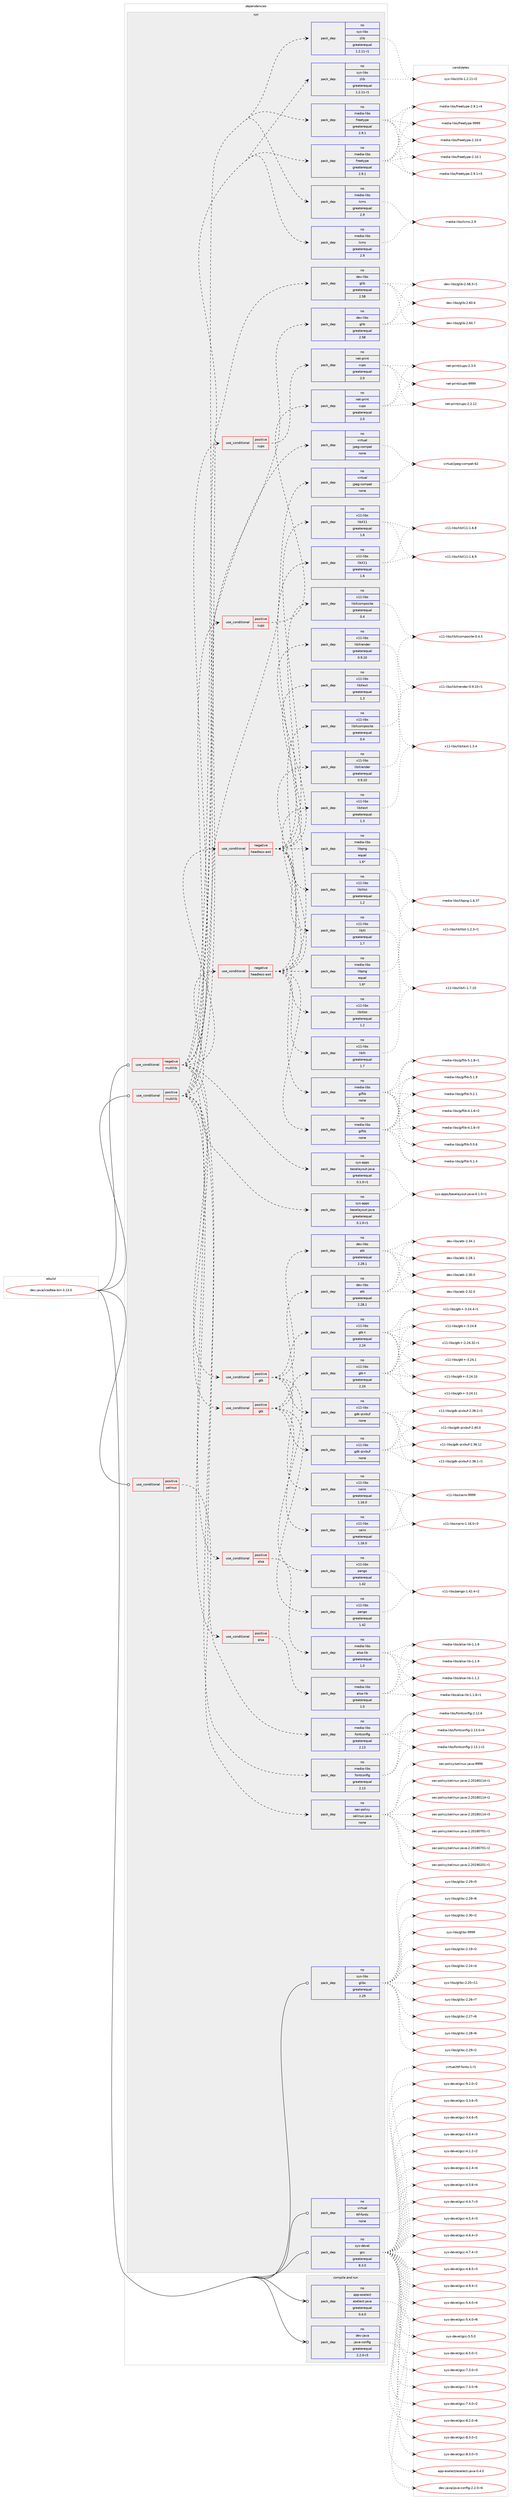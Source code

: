 digraph prolog {

# *************
# Graph options
# *************

newrank=true;
concentrate=true;
compound=true;
graph [rankdir=LR,fontname=Helvetica,fontsize=10,ranksep=1.5];#, ranksep=2.5, nodesep=0.2];
edge  [arrowhead=vee];
node  [fontname=Helvetica,fontsize=10];

# **********
# The ebuild
# **********

subgraph cluster_leftcol {
color=gray;
rank=same;
label=<<i>ebuild</i>>;
id [label="dev-java/icedtea-bin-3.13.0", color=red, width=4, href="../dev-java/icedtea-bin-3.13.0.svg"];
}

# ****************
# The dependencies
# ****************

subgraph cluster_midcol {
color=gray;
label=<<i>dependencies</i>>;
subgraph cluster_compile {
fillcolor="#eeeeee";
style=filled;
label=<<i>compile</i>>;
}
subgraph cluster_compileandrun {
fillcolor="#eeeeee";
style=filled;
label=<<i>compile and run</i>>;
subgraph pack413018 {
dependency553076 [label=<<TABLE BORDER="0" CELLBORDER="1" CELLSPACING="0" CELLPADDING="4" WIDTH="220"><TR><TD ROWSPAN="6" CELLPADDING="30">pack_dep</TD></TR><TR><TD WIDTH="110">no</TD></TR><TR><TD>app-eselect</TD></TR><TR><TD>eselect-java</TD></TR><TR><TD>greaterequal</TD></TR><TR><TD>0.4.0</TD></TR></TABLE>>, shape=none, color=blue];
}
id:e -> dependency553076:w [weight=20,style="solid",arrowhead="odotvee"];
subgraph pack413019 {
dependency553077 [label=<<TABLE BORDER="0" CELLBORDER="1" CELLSPACING="0" CELLPADDING="4" WIDTH="220"><TR><TD ROWSPAN="6" CELLPADDING="30">pack_dep</TD></TR><TR><TD WIDTH="110">no</TD></TR><TR><TD>dev-java</TD></TR><TR><TD>java-config</TD></TR><TR><TD>greaterequal</TD></TR><TR><TD>2.2.0-r3</TD></TR></TABLE>>, shape=none, color=blue];
}
id:e -> dependency553077:w [weight=20,style="solid",arrowhead="odotvee"];
}
subgraph cluster_run {
fillcolor="#eeeeee";
style=filled;
label=<<i>run</i>>;
subgraph cond128885 {
dependency553078 [label=<<TABLE BORDER="0" CELLBORDER="1" CELLSPACING="0" CELLPADDING="4"><TR><TD ROWSPAN="3" CELLPADDING="10">use_conditional</TD></TR><TR><TD>negative</TD></TR><TR><TD>multilib</TD></TR></TABLE>>, shape=none, color=red];
subgraph pack413020 {
dependency553079 [label=<<TABLE BORDER="0" CELLBORDER="1" CELLSPACING="0" CELLPADDING="4" WIDTH="220"><TR><TD ROWSPAN="6" CELLPADDING="30">pack_dep</TD></TR><TR><TD WIDTH="110">no</TD></TR><TR><TD>dev-libs</TD></TR><TR><TD>glib</TD></TR><TR><TD>greaterequal</TD></TR><TR><TD>2.58</TD></TR></TABLE>>, shape=none, color=blue];
}
dependency553078:e -> dependency553079:w [weight=20,style="dashed",arrowhead="vee"];
subgraph pack413021 {
dependency553080 [label=<<TABLE BORDER="0" CELLBORDER="1" CELLSPACING="0" CELLPADDING="4" WIDTH="220"><TR><TD ROWSPAN="6" CELLPADDING="30">pack_dep</TD></TR><TR><TD WIDTH="110">no</TD></TR><TR><TD>media-libs</TD></TR><TR><TD>fontconfig</TD></TR><TR><TD>greaterequal</TD></TR><TR><TD>2.13</TD></TR></TABLE>>, shape=none, color=blue];
}
dependency553078:e -> dependency553080:w [weight=20,style="dashed",arrowhead="vee"];
subgraph pack413022 {
dependency553081 [label=<<TABLE BORDER="0" CELLBORDER="1" CELLSPACING="0" CELLPADDING="4" WIDTH="220"><TR><TD ROWSPAN="6" CELLPADDING="30">pack_dep</TD></TR><TR><TD WIDTH="110">no</TD></TR><TR><TD>media-libs</TD></TR><TR><TD>freetype</TD></TR><TR><TD>greaterequal</TD></TR><TR><TD>2.9.1</TD></TR></TABLE>>, shape=none, color=blue];
}
dependency553078:e -> dependency553081:w [weight=20,style="dashed",arrowhead="vee"];
subgraph pack413023 {
dependency553082 [label=<<TABLE BORDER="0" CELLBORDER="1" CELLSPACING="0" CELLPADDING="4" WIDTH="220"><TR><TD ROWSPAN="6" CELLPADDING="30">pack_dep</TD></TR><TR><TD WIDTH="110">no</TD></TR><TR><TD>media-libs</TD></TR><TR><TD>lcms</TD></TR><TR><TD>greaterequal</TD></TR><TR><TD>2.9</TD></TR></TABLE>>, shape=none, color=blue];
}
dependency553078:e -> dependency553082:w [weight=20,style="dashed",arrowhead="vee"];
subgraph pack413024 {
dependency553083 [label=<<TABLE BORDER="0" CELLBORDER="1" CELLSPACING="0" CELLPADDING="4" WIDTH="220"><TR><TD ROWSPAN="6" CELLPADDING="30">pack_dep</TD></TR><TR><TD WIDTH="110">no</TD></TR><TR><TD>sys-apps</TD></TR><TR><TD>baselayout-java</TD></TR><TR><TD>greaterequal</TD></TR><TR><TD>0.1.0-r1</TD></TR></TABLE>>, shape=none, color=blue];
}
dependency553078:e -> dependency553083:w [weight=20,style="dashed",arrowhead="vee"];
subgraph pack413025 {
dependency553084 [label=<<TABLE BORDER="0" CELLBORDER="1" CELLSPACING="0" CELLPADDING="4" WIDTH="220"><TR><TD ROWSPAN="6" CELLPADDING="30">pack_dep</TD></TR><TR><TD WIDTH="110">no</TD></TR><TR><TD>sys-libs</TD></TR><TR><TD>zlib</TD></TR><TR><TD>greaterequal</TD></TR><TR><TD>1.2.11-r1</TD></TR></TABLE>>, shape=none, color=blue];
}
dependency553078:e -> dependency553084:w [weight=20,style="dashed",arrowhead="vee"];
subgraph pack413026 {
dependency553085 [label=<<TABLE BORDER="0" CELLBORDER="1" CELLSPACING="0" CELLPADDING="4" WIDTH="220"><TR><TD ROWSPAN="6" CELLPADDING="30">pack_dep</TD></TR><TR><TD WIDTH="110">no</TD></TR><TR><TD>virtual</TD></TR><TR><TD>jpeg-compat</TD></TR><TR><TD>none</TD></TR><TR><TD></TD></TR></TABLE>>, shape=none, color=blue];
}
dependency553078:e -> dependency553085:w [weight=20,style="dashed",arrowhead="vee"];
subgraph cond128886 {
dependency553086 [label=<<TABLE BORDER="0" CELLBORDER="1" CELLSPACING="0" CELLPADDING="4"><TR><TD ROWSPAN="3" CELLPADDING="10">use_conditional</TD></TR><TR><TD>positive</TD></TR><TR><TD>alsa</TD></TR></TABLE>>, shape=none, color=red];
subgraph pack413027 {
dependency553087 [label=<<TABLE BORDER="0" CELLBORDER="1" CELLSPACING="0" CELLPADDING="4" WIDTH="220"><TR><TD ROWSPAN="6" CELLPADDING="30">pack_dep</TD></TR><TR><TD WIDTH="110">no</TD></TR><TR><TD>media-libs</TD></TR><TR><TD>alsa-lib</TD></TR><TR><TD>greaterequal</TD></TR><TR><TD>1.0</TD></TR></TABLE>>, shape=none, color=blue];
}
dependency553086:e -> dependency553087:w [weight=20,style="dashed",arrowhead="vee"];
}
dependency553078:e -> dependency553086:w [weight=20,style="dashed",arrowhead="vee"];
subgraph cond128887 {
dependency553088 [label=<<TABLE BORDER="0" CELLBORDER="1" CELLSPACING="0" CELLPADDING="4"><TR><TD ROWSPAN="3" CELLPADDING="10">use_conditional</TD></TR><TR><TD>positive</TD></TR><TR><TD>cups</TD></TR></TABLE>>, shape=none, color=red];
subgraph pack413028 {
dependency553089 [label=<<TABLE BORDER="0" CELLBORDER="1" CELLSPACING="0" CELLPADDING="4" WIDTH="220"><TR><TD ROWSPAN="6" CELLPADDING="30">pack_dep</TD></TR><TR><TD WIDTH="110">no</TD></TR><TR><TD>net-print</TD></TR><TR><TD>cups</TD></TR><TR><TD>greaterequal</TD></TR><TR><TD>2.0</TD></TR></TABLE>>, shape=none, color=blue];
}
dependency553088:e -> dependency553089:w [weight=20,style="dashed",arrowhead="vee"];
}
dependency553078:e -> dependency553088:w [weight=20,style="dashed",arrowhead="vee"];
subgraph cond128888 {
dependency553090 [label=<<TABLE BORDER="0" CELLBORDER="1" CELLSPACING="0" CELLPADDING="4"><TR><TD ROWSPAN="3" CELLPADDING="10">use_conditional</TD></TR><TR><TD>positive</TD></TR><TR><TD>gtk</TD></TR></TABLE>>, shape=none, color=red];
subgraph pack413029 {
dependency553091 [label=<<TABLE BORDER="0" CELLBORDER="1" CELLSPACING="0" CELLPADDING="4" WIDTH="220"><TR><TD ROWSPAN="6" CELLPADDING="30">pack_dep</TD></TR><TR><TD WIDTH="110">no</TD></TR><TR><TD>dev-libs</TD></TR><TR><TD>atk</TD></TR><TR><TD>greaterequal</TD></TR><TR><TD>2.28.1</TD></TR></TABLE>>, shape=none, color=blue];
}
dependency553090:e -> dependency553091:w [weight=20,style="dashed",arrowhead="vee"];
subgraph pack413030 {
dependency553092 [label=<<TABLE BORDER="0" CELLBORDER="1" CELLSPACING="0" CELLPADDING="4" WIDTH="220"><TR><TD ROWSPAN="6" CELLPADDING="30">pack_dep</TD></TR><TR><TD WIDTH="110">no</TD></TR><TR><TD>x11-libs</TD></TR><TR><TD>cairo</TD></TR><TR><TD>greaterequal</TD></TR><TR><TD>1.16.0</TD></TR></TABLE>>, shape=none, color=blue];
}
dependency553090:e -> dependency553092:w [weight=20,style="dashed",arrowhead="vee"];
subgraph pack413031 {
dependency553093 [label=<<TABLE BORDER="0" CELLBORDER="1" CELLSPACING="0" CELLPADDING="4" WIDTH="220"><TR><TD ROWSPAN="6" CELLPADDING="30">pack_dep</TD></TR><TR><TD WIDTH="110">no</TD></TR><TR><TD>x11-libs</TD></TR><TR><TD>gdk-pixbuf</TD></TR><TR><TD>none</TD></TR><TR><TD></TD></TR></TABLE>>, shape=none, color=blue];
}
dependency553090:e -> dependency553093:w [weight=20,style="dashed",arrowhead="vee"];
subgraph pack413032 {
dependency553094 [label=<<TABLE BORDER="0" CELLBORDER="1" CELLSPACING="0" CELLPADDING="4" WIDTH="220"><TR><TD ROWSPAN="6" CELLPADDING="30">pack_dep</TD></TR><TR><TD WIDTH="110">no</TD></TR><TR><TD>x11-libs</TD></TR><TR><TD>gtk+</TD></TR><TR><TD>greaterequal</TD></TR><TR><TD>2.24</TD></TR></TABLE>>, shape=none, color=blue];
}
dependency553090:e -> dependency553094:w [weight=20,style="dashed",arrowhead="vee"];
subgraph pack413033 {
dependency553095 [label=<<TABLE BORDER="0" CELLBORDER="1" CELLSPACING="0" CELLPADDING="4" WIDTH="220"><TR><TD ROWSPAN="6" CELLPADDING="30">pack_dep</TD></TR><TR><TD WIDTH="110">no</TD></TR><TR><TD>x11-libs</TD></TR><TR><TD>pango</TD></TR><TR><TD>greaterequal</TD></TR><TR><TD>1.42</TD></TR></TABLE>>, shape=none, color=blue];
}
dependency553090:e -> dependency553095:w [weight=20,style="dashed",arrowhead="vee"];
}
dependency553078:e -> dependency553090:w [weight=20,style="dashed",arrowhead="vee"];
subgraph cond128889 {
dependency553096 [label=<<TABLE BORDER="0" CELLBORDER="1" CELLSPACING="0" CELLPADDING="4"><TR><TD ROWSPAN="3" CELLPADDING="10">use_conditional</TD></TR><TR><TD>negative</TD></TR><TR><TD>headless-awt</TD></TR></TABLE>>, shape=none, color=red];
subgraph pack413034 {
dependency553097 [label=<<TABLE BORDER="0" CELLBORDER="1" CELLSPACING="0" CELLPADDING="4" WIDTH="220"><TR><TD ROWSPAN="6" CELLPADDING="30">pack_dep</TD></TR><TR><TD WIDTH="110">no</TD></TR><TR><TD>media-libs</TD></TR><TR><TD>giflib</TD></TR><TR><TD>none</TD></TR><TR><TD></TD></TR></TABLE>>, shape=none, color=blue];
}
dependency553096:e -> dependency553097:w [weight=20,style="dashed",arrowhead="vee"];
subgraph pack413035 {
dependency553098 [label=<<TABLE BORDER="0" CELLBORDER="1" CELLSPACING="0" CELLPADDING="4" WIDTH="220"><TR><TD ROWSPAN="6" CELLPADDING="30">pack_dep</TD></TR><TR><TD WIDTH="110">no</TD></TR><TR><TD>media-libs</TD></TR><TR><TD>libpng</TD></TR><TR><TD>equal</TD></TR><TR><TD>1.6*</TD></TR></TABLE>>, shape=none, color=blue];
}
dependency553096:e -> dependency553098:w [weight=20,style="dashed",arrowhead="vee"];
subgraph pack413036 {
dependency553099 [label=<<TABLE BORDER="0" CELLBORDER="1" CELLSPACING="0" CELLPADDING="4" WIDTH="220"><TR><TD ROWSPAN="6" CELLPADDING="30">pack_dep</TD></TR><TR><TD WIDTH="110">no</TD></TR><TR><TD>x11-libs</TD></TR><TR><TD>libX11</TD></TR><TR><TD>greaterequal</TD></TR><TR><TD>1.6</TD></TR></TABLE>>, shape=none, color=blue];
}
dependency553096:e -> dependency553099:w [weight=20,style="dashed",arrowhead="vee"];
subgraph pack413037 {
dependency553100 [label=<<TABLE BORDER="0" CELLBORDER="1" CELLSPACING="0" CELLPADDING="4" WIDTH="220"><TR><TD ROWSPAN="6" CELLPADDING="30">pack_dep</TD></TR><TR><TD WIDTH="110">no</TD></TR><TR><TD>x11-libs</TD></TR><TR><TD>libXcomposite</TD></TR><TR><TD>greaterequal</TD></TR><TR><TD>0.4</TD></TR></TABLE>>, shape=none, color=blue];
}
dependency553096:e -> dependency553100:w [weight=20,style="dashed",arrowhead="vee"];
subgraph pack413038 {
dependency553101 [label=<<TABLE BORDER="0" CELLBORDER="1" CELLSPACING="0" CELLPADDING="4" WIDTH="220"><TR><TD ROWSPAN="6" CELLPADDING="30">pack_dep</TD></TR><TR><TD WIDTH="110">no</TD></TR><TR><TD>x11-libs</TD></TR><TR><TD>libXext</TD></TR><TR><TD>greaterequal</TD></TR><TR><TD>1.3</TD></TR></TABLE>>, shape=none, color=blue];
}
dependency553096:e -> dependency553101:w [weight=20,style="dashed",arrowhead="vee"];
subgraph pack413039 {
dependency553102 [label=<<TABLE BORDER="0" CELLBORDER="1" CELLSPACING="0" CELLPADDING="4" WIDTH="220"><TR><TD ROWSPAN="6" CELLPADDING="30">pack_dep</TD></TR><TR><TD WIDTH="110">no</TD></TR><TR><TD>x11-libs</TD></TR><TR><TD>libXi</TD></TR><TR><TD>greaterequal</TD></TR><TR><TD>1.7</TD></TR></TABLE>>, shape=none, color=blue];
}
dependency553096:e -> dependency553102:w [weight=20,style="dashed",arrowhead="vee"];
subgraph pack413040 {
dependency553103 [label=<<TABLE BORDER="0" CELLBORDER="1" CELLSPACING="0" CELLPADDING="4" WIDTH="220"><TR><TD ROWSPAN="6" CELLPADDING="30">pack_dep</TD></TR><TR><TD WIDTH="110">no</TD></TR><TR><TD>x11-libs</TD></TR><TR><TD>libXrender</TD></TR><TR><TD>greaterequal</TD></TR><TR><TD>0.9.10</TD></TR></TABLE>>, shape=none, color=blue];
}
dependency553096:e -> dependency553103:w [weight=20,style="dashed",arrowhead="vee"];
subgraph pack413041 {
dependency553104 [label=<<TABLE BORDER="0" CELLBORDER="1" CELLSPACING="0" CELLPADDING="4" WIDTH="220"><TR><TD ROWSPAN="6" CELLPADDING="30">pack_dep</TD></TR><TR><TD WIDTH="110">no</TD></TR><TR><TD>x11-libs</TD></TR><TR><TD>libXtst</TD></TR><TR><TD>greaterequal</TD></TR><TR><TD>1.2</TD></TR></TABLE>>, shape=none, color=blue];
}
dependency553096:e -> dependency553104:w [weight=20,style="dashed",arrowhead="vee"];
}
dependency553078:e -> dependency553096:w [weight=20,style="dashed",arrowhead="vee"];
}
id:e -> dependency553078:w [weight=20,style="solid",arrowhead="odot"];
subgraph cond128890 {
dependency553105 [label=<<TABLE BORDER="0" CELLBORDER="1" CELLSPACING="0" CELLPADDING="4"><TR><TD ROWSPAN="3" CELLPADDING="10">use_conditional</TD></TR><TR><TD>positive</TD></TR><TR><TD>multilib</TD></TR></TABLE>>, shape=none, color=red];
subgraph pack413042 {
dependency553106 [label=<<TABLE BORDER="0" CELLBORDER="1" CELLSPACING="0" CELLPADDING="4" WIDTH="220"><TR><TD ROWSPAN="6" CELLPADDING="30">pack_dep</TD></TR><TR><TD WIDTH="110">no</TD></TR><TR><TD>dev-libs</TD></TR><TR><TD>glib</TD></TR><TR><TD>greaterequal</TD></TR><TR><TD>2.58</TD></TR></TABLE>>, shape=none, color=blue];
}
dependency553105:e -> dependency553106:w [weight=20,style="dashed",arrowhead="vee"];
subgraph pack413043 {
dependency553107 [label=<<TABLE BORDER="0" CELLBORDER="1" CELLSPACING="0" CELLPADDING="4" WIDTH="220"><TR><TD ROWSPAN="6" CELLPADDING="30">pack_dep</TD></TR><TR><TD WIDTH="110">no</TD></TR><TR><TD>media-libs</TD></TR><TR><TD>fontconfig</TD></TR><TR><TD>greaterequal</TD></TR><TR><TD>2.13</TD></TR></TABLE>>, shape=none, color=blue];
}
dependency553105:e -> dependency553107:w [weight=20,style="dashed",arrowhead="vee"];
subgraph pack413044 {
dependency553108 [label=<<TABLE BORDER="0" CELLBORDER="1" CELLSPACING="0" CELLPADDING="4" WIDTH="220"><TR><TD ROWSPAN="6" CELLPADDING="30">pack_dep</TD></TR><TR><TD WIDTH="110">no</TD></TR><TR><TD>media-libs</TD></TR><TR><TD>freetype</TD></TR><TR><TD>greaterequal</TD></TR><TR><TD>2.9.1</TD></TR></TABLE>>, shape=none, color=blue];
}
dependency553105:e -> dependency553108:w [weight=20,style="dashed",arrowhead="vee"];
subgraph pack413045 {
dependency553109 [label=<<TABLE BORDER="0" CELLBORDER="1" CELLSPACING="0" CELLPADDING="4" WIDTH="220"><TR><TD ROWSPAN="6" CELLPADDING="30">pack_dep</TD></TR><TR><TD WIDTH="110">no</TD></TR><TR><TD>media-libs</TD></TR><TR><TD>lcms</TD></TR><TR><TD>greaterequal</TD></TR><TR><TD>2.9</TD></TR></TABLE>>, shape=none, color=blue];
}
dependency553105:e -> dependency553109:w [weight=20,style="dashed",arrowhead="vee"];
subgraph pack413046 {
dependency553110 [label=<<TABLE BORDER="0" CELLBORDER="1" CELLSPACING="0" CELLPADDING="4" WIDTH="220"><TR><TD ROWSPAN="6" CELLPADDING="30">pack_dep</TD></TR><TR><TD WIDTH="110">no</TD></TR><TR><TD>sys-apps</TD></TR><TR><TD>baselayout-java</TD></TR><TR><TD>greaterequal</TD></TR><TR><TD>0.1.0-r1</TD></TR></TABLE>>, shape=none, color=blue];
}
dependency553105:e -> dependency553110:w [weight=20,style="dashed",arrowhead="vee"];
subgraph pack413047 {
dependency553111 [label=<<TABLE BORDER="0" CELLBORDER="1" CELLSPACING="0" CELLPADDING="4" WIDTH="220"><TR><TD ROWSPAN="6" CELLPADDING="30">pack_dep</TD></TR><TR><TD WIDTH="110">no</TD></TR><TR><TD>sys-libs</TD></TR><TR><TD>zlib</TD></TR><TR><TD>greaterequal</TD></TR><TR><TD>1.2.11-r1</TD></TR></TABLE>>, shape=none, color=blue];
}
dependency553105:e -> dependency553111:w [weight=20,style="dashed",arrowhead="vee"];
subgraph pack413048 {
dependency553112 [label=<<TABLE BORDER="0" CELLBORDER="1" CELLSPACING="0" CELLPADDING="4" WIDTH="220"><TR><TD ROWSPAN="6" CELLPADDING="30">pack_dep</TD></TR><TR><TD WIDTH="110">no</TD></TR><TR><TD>virtual</TD></TR><TR><TD>jpeg-compat</TD></TR><TR><TD>none</TD></TR><TR><TD></TD></TR></TABLE>>, shape=none, color=blue];
}
dependency553105:e -> dependency553112:w [weight=20,style="dashed",arrowhead="vee"];
subgraph cond128891 {
dependency553113 [label=<<TABLE BORDER="0" CELLBORDER="1" CELLSPACING="0" CELLPADDING="4"><TR><TD ROWSPAN="3" CELLPADDING="10">use_conditional</TD></TR><TR><TD>positive</TD></TR><TR><TD>alsa</TD></TR></TABLE>>, shape=none, color=red];
subgraph pack413049 {
dependency553114 [label=<<TABLE BORDER="0" CELLBORDER="1" CELLSPACING="0" CELLPADDING="4" WIDTH="220"><TR><TD ROWSPAN="6" CELLPADDING="30">pack_dep</TD></TR><TR><TD WIDTH="110">no</TD></TR><TR><TD>media-libs</TD></TR><TR><TD>alsa-lib</TD></TR><TR><TD>greaterequal</TD></TR><TR><TD>1.0</TD></TR></TABLE>>, shape=none, color=blue];
}
dependency553113:e -> dependency553114:w [weight=20,style="dashed",arrowhead="vee"];
}
dependency553105:e -> dependency553113:w [weight=20,style="dashed",arrowhead="vee"];
subgraph cond128892 {
dependency553115 [label=<<TABLE BORDER="0" CELLBORDER="1" CELLSPACING="0" CELLPADDING="4"><TR><TD ROWSPAN="3" CELLPADDING="10">use_conditional</TD></TR><TR><TD>positive</TD></TR><TR><TD>cups</TD></TR></TABLE>>, shape=none, color=red];
subgraph pack413050 {
dependency553116 [label=<<TABLE BORDER="0" CELLBORDER="1" CELLSPACING="0" CELLPADDING="4" WIDTH="220"><TR><TD ROWSPAN="6" CELLPADDING="30">pack_dep</TD></TR><TR><TD WIDTH="110">no</TD></TR><TR><TD>net-print</TD></TR><TR><TD>cups</TD></TR><TR><TD>greaterequal</TD></TR><TR><TD>2.0</TD></TR></TABLE>>, shape=none, color=blue];
}
dependency553115:e -> dependency553116:w [weight=20,style="dashed",arrowhead="vee"];
}
dependency553105:e -> dependency553115:w [weight=20,style="dashed",arrowhead="vee"];
subgraph cond128893 {
dependency553117 [label=<<TABLE BORDER="0" CELLBORDER="1" CELLSPACING="0" CELLPADDING="4"><TR><TD ROWSPAN="3" CELLPADDING="10">use_conditional</TD></TR><TR><TD>positive</TD></TR><TR><TD>gtk</TD></TR></TABLE>>, shape=none, color=red];
subgraph pack413051 {
dependency553118 [label=<<TABLE BORDER="0" CELLBORDER="1" CELLSPACING="0" CELLPADDING="4" WIDTH="220"><TR><TD ROWSPAN="6" CELLPADDING="30">pack_dep</TD></TR><TR><TD WIDTH="110">no</TD></TR><TR><TD>dev-libs</TD></TR><TR><TD>atk</TD></TR><TR><TD>greaterequal</TD></TR><TR><TD>2.28.1</TD></TR></TABLE>>, shape=none, color=blue];
}
dependency553117:e -> dependency553118:w [weight=20,style="dashed",arrowhead="vee"];
subgraph pack413052 {
dependency553119 [label=<<TABLE BORDER="0" CELLBORDER="1" CELLSPACING="0" CELLPADDING="4" WIDTH="220"><TR><TD ROWSPAN="6" CELLPADDING="30">pack_dep</TD></TR><TR><TD WIDTH="110">no</TD></TR><TR><TD>x11-libs</TD></TR><TR><TD>cairo</TD></TR><TR><TD>greaterequal</TD></TR><TR><TD>1.16.0</TD></TR></TABLE>>, shape=none, color=blue];
}
dependency553117:e -> dependency553119:w [weight=20,style="dashed",arrowhead="vee"];
subgraph pack413053 {
dependency553120 [label=<<TABLE BORDER="0" CELLBORDER="1" CELLSPACING="0" CELLPADDING="4" WIDTH="220"><TR><TD ROWSPAN="6" CELLPADDING="30">pack_dep</TD></TR><TR><TD WIDTH="110">no</TD></TR><TR><TD>x11-libs</TD></TR><TR><TD>gdk-pixbuf</TD></TR><TR><TD>none</TD></TR><TR><TD></TD></TR></TABLE>>, shape=none, color=blue];
}
dependency553117:e -> dependency553120:w [weight=20,style="dashed",arrowhead="vee"];
subgraph pack413054 {
dependency553121 [label=<<TABLE BORDER="0" CELLBORDER="1" CELLSPACING="0" CELLPADDING="4" WIDTH="220"><TR><TD ROWSPAN="6" CELLPADDING="30">pack_dep</TD></TR><TR><TD WIDTH="110">no</TD></TR><TR><TD>x11-libs</TD></TR><TR><TD>gtk+</TD></TR><TR><TD>greaterequal</TD></TR><TR><TD>2.24</TD></TR></TABLE>>, shape=none, color=blue];
}
dependency553117:e -> dependency553121:w [weight=20,style="dashed",arrowhead="vee"];
subgraph pack413055 {
dependency553122 [label=<<TABLE BORDER="0" CELLBORDER="1" CELLSPACING="0" CELLPADDING="4" WIDTH="220"><TR><TD ROWSPAN="6" CELLPADDING="30">pack_dep</TD></TR><TR><TD WIDTH="110">no</TD></TR><TR><TD>x11-libs</TD></TR><TR><TD>pango</TD></TR><TR><TD>greaterequal</TD></TR><TR><TD>1.42</TD></TR></TABLE>>, shape=none, color=blue];
}
dependency553117:e -> dependency553122:w [weight=20,style="dashed",arrowhead="vee"];
}
dependency553105:e -> dependency553117:w [weight=20,style="dashed",arrowhead="vee"];
subgraph cond128894 {
dependency553123 [label=<<TABLE BORDER="0" CELLBORDER="1" CELLSPACING="0" CELLPADDING="4"><TR><TD ROWSPAN="3" CELLPADDING="10">use_conditional</TD></TR><TR><TD>negative</TD></TR><TR><TD>headless-awt</TD></TR></TABLE>>, shape=none, color=red];
subgraph pack413056 {
dependency553124 [label=<<TABLE BORDER="0" CELLBORDER="1" CELLSPACING="0" CELLPADDING="4" WIDTH="220"><TR><TD ROWSPAN="6" CELLPADDING="30">pack_dep</TD></TR><TR><TD WIDTH="110">no</TD></TR><TR><TD>media-libs</TD></TR><TR><TD>giflib</TD></TR><TR><TD>none</TD></TR><TR><TD></TD></TR></TABLE>>, shape=none, color=blue];
}
dependency553123:e -> dependency553124:w [weight=20,style="dashed",arrowhead="vee"];
subgraph pack413057 {
dependency553125 [label=<<TABLE BORDER="0" CELLBORDER="1" CELLSPACING="0" CELLPADDING="4" WIDTH="220"><TR><TD ROWSPAN="6" CELLPADDING="30">pack_dep</TD></TR><TR><TD WIDTH="110">no</TD></TR><TR><TD>media-libs</TD></TR><TR><TD>libpng</TD></TR><TR><TD>equal</TD></TR><TR><TD>1.6*</TD></TR></TABLE>>, shape=none, color=blue];
}
dependency553123:e -> dependency553125:w [weight=20,style="dashed",arrowhead="vee"];
subgraph pack413058 {
dependency553126 [label=<<TABLE BORDER="0" CELLBORDER="1" CELLSPACING="0" CELLPADDING="4" WIDTH="220"><TR><TD ROWSPAN="6" CELLPADDING="30">pack_dep</TD></TR><TR><TD WIDTH="110">no</TD></TR><TR><TD>x11-libs</TD></TR><TR><TD>libX11</TD></TR><TR><TD>greaterequal</TD></TR><TR><TD>1.6</TD></TR></TABLE>>, shape=none, color=blue];
}
dependency553123:e -> dependency553126:w [weight=20,style="dashed",arrowhead="vee"];
subgraph pack413059 {
dependency553127 [label=<<TABLE BORDER="0" CELLBORDER="1" CELLSPACING="0" CELLPADDING="4" WIDTH="220"><TR><TD ROWSPAN="6" CELLPADDING="30">pack_dep</TD></TR><TR><TD WIDTH="110">no</TD></TR><TR><TD>x11-libs</TD></TR><TR><TD>libXcomposite</TD></TR><TR><TD>greaterequal</TD></TR><TR><TD>0.4</TD></TR></TABLE>>, shape=none, color=blue];
}
dependency553123:e -> dependency553127:w [weight=20,style="dashed",arrowhead="vee"];
subgraph pack413060 {
dependency553128 [label=<<TABLE BORDER="0" CELLBORDER="1" CELLSPACING="0" CELLPADDING="4" WIDTH="220"><TR><TD ROWSPAN="6" CELLPADDING="30">pack_dep</TD></TR><TR><TD WIDTH="110">no</TD></TR><TR><TD>x11-libs</TD></TR><TR><TD>libXext</TD></TR><TR><TD>greaterequal</TD></TR><TR><TD>1.3</TD></TR></TABLE>>, shape=none, color=blue];
}
dependency553123:e -> dependency553128:w [weight=20,style="dashed",arrowhead="vee"];
subgraph pack413061 {
dependency553129 [label=<<TABLE BORDER="0" CELLBORDER="1" CELLSPACING="0" CELLPADDING="4" WIDTH="220"><TR><TD ROWSPAN="6" CELLPADDING="30">pack_dep</TD></TR><TR><TD WIDTH="110">no</TD></TR><TR><TD>x11-libs</TD></TR><TR><TD>libXi</TD></TR><TR><TD>greaterequal</TD></TR><TR><TD>1.7</TD></TR></TABLE>>, shape=none, color=blue];
}
dependency553123:e -> dependency553129:w [weight=20,style="dashed",arrowhead="vee"];
subgraph pack413062 {
dependency553130 [label=<<TABLE BORDER="0" CELLBORDER="1" CELLSPACING="0" CELLPADDING="4" WIDTH="220"><TR><TD ROWSPAN="6" CELLPADDING="30">pack_dep</TD></TR><TR><TD WIDTH="110">no</TD></TR><TR><TD>x11-libs</TD></TR><TR><TD>libXrender</TD></TR><TR><TD>greaterequal</TD></TR><TR><TD>0.9.10</TD></TR></TABLE>>, shape=none, color=blue];
}
dependency553123:e -> dependency553130:w [weight=20,style="dashed",arrowhead="vee"];
subgraph pack413063 {
dependency553131 [label=<<TABLE BORDER="0" CELLBORDER="1" CELLSPACING="0" CELLPADDING="4" WIDTH="220"><TR><TD ROWSPAN="6" CELLPADDING="30">pack_dep</TD></TR><TR><TD WIDTH="110">no</TD></TR><TR><TD>x11-libs</TD></TR><TR><TD>libXtst</TD></TR><TR><TD>greaterequal</TD></TR><TR><TD>1.2</TD></TR></TABLE>>, shape=none, color=blue];
}
dependency553123:e -> dependency553131:w [weight=20,style="dashed",arrowhead="vee"];
}
dependency553105:e -> dependency553123:w [weight=20,style="dashed",arrowhead="vee"];
}
id:e -> dependency553105:w [weight=20,style="solid",arrowhead="odot"];
subgraph cond128895 {
dependency553132 [label=<<TABLE BORDER="0" CELLBORDER="1" CELLSPACING="0" CELLPADDING="4"><TR><TD ROWSPAN="3" CELLPADDING="10">use_conditional</TD></TR><TR><TD>positive</TD></TR><TR><TD>selinux</TD></TR></TABLE>>, shape=none, color=red];
subgraph pack413064 {
dependency553133 [label=<<TABLE BORDER="0" CELLBORDER="1" CELLSPACING="0" CELLPADDING="4" WIDTH="220"><TR><TD ROWSPAN="6" CELLPADDING="30">pack_dep</TD></TR><TR><TD WIDTH="110">no</TD></TR><TR><TD>sec-policy</TD></TR><TR><TD>selinux-java</TD></TR><TR><TD>none</TD></TR><TR><TD></TD></TR></TABLE>>, shape=none, color=blue];
}
dependency553132:e -> dependency553133:w [weight=20,style="dashed",arrowhead="vee"];
}
id:e -> dependency553132:w [weight=20,style="solid",arrowhead="odot"];
subgraph pack413065 {
dependency553134 [label=<<TABLE BORDER="0" CELLBORDER="1" CELLSPACING="0" CELLPADDING="4" WIDTH="220"><TR><TD ROWSPAN="6" CELLPADDING="30">pack_dep</TD></TR><TR><TD WIDTH="110">no</TD></TR><TR><TD>sys-devel</TD></TR><TR><TD>gcc</TD></TR><TR><TD>greaterequal</TD></TR><TR><TD>8.3.0</TD></TR></TABLE>>, shape=none, color=blue];
}
id:e -> dependency553134:w [weight=20,style="solid",arrowhead="odot"];
subgraph pack413066 {
dependency553135 [label=<<TABLE BORDER="0" CELLBORDER="1" CELLSPACING="0" CELLPADDING="4" WIDTH="220"><TR><TD ROWSPAN="6" CELLPADDING="30">pack_dep</TD></TR><TR><TD WIDTH="110">no</TD></TR><TR><TD>sys-libs</TD></TR><TR><TD>glibc</TD></TR><TR><TD>greaterequal</TD></TR><TR><TD>2.29</TD></TR></TABLE>>, shape=none, color=blue];
}
id:e -> dependency553135:w [weight=20,style="solid",arrowhead="odot"];
subgraph pack413067 {
dependency553136 [label=<<TABLE BORDER="0" CELLBORDER="1" CELLSPACING="0" CELLPADDING="4" WIDTH="220"><TR><TD ROWSPAN="6" CELLPADDING="30">pack_dep</TD></TR><TR><TD WIDTH="110">no</TD></TR><TR><TD>virtual</TD></TR><TR><TD>ttf-fonts</TD></TR><TR><TD>none</TD></TR><TR><TD></TD></TR></TABLE>>, shape=none, color=blue];
}
id:e -> dependency553136:w [weight=20,style="solid",arrowhead="odot"];
}
}

# **************
# The candidates
# **************

subgraph cluster_choices {
rank=same;
color=gray;
label=<<i>candidates</i>>;

subgraph choice413018 {
color=black;
nodesep=1;
choice9711211245101115101108101991164710111510110810199116451069711897454846524648 [label="app-eselect/eselect-java-0.4.0", color=red, width=4,href="../app-eselect/eselect-java-0.4.0.svg"];
dependency553076:e -> choice9711211245101115101108101991164710111510110810199116451069711897454846524648:w [style=dotted,weight="100"];
}
subgraph choice413019 {
color=black;
nodesep=1;
choice10010111845106971189747106971189745991111101021051034550465046484511452 [label="dev-java/java-config-2.2.0-r4", color=red, width=4,href="../dev-java/java-config-2.2.0-r4.svg"];
dependency553077:e -> choice10010111845106971189747106971189745991111101021051034550465046484511452:w [style=dotted,weight="100"];
}
subgraph choice413020 {
color=black;
nodesep=1;
choice10010111845108105981154710310810598455046535646514511449 [label="dev-libs/glib-2.58.3-r1", color=red, width=4,href="../dev-libs/glib-2.58.3-r1.svg"];
choice1001011184510810598115471031081059845504654484654 [label="dev-libs/glib-2.60.6", color=red, width=4,href="../dev-libs/glib-2.60.6.svg"];
choice1001011184510810598115471031081059845504654484655 [label="dev-libs/glib-2.60.7", color=red, width=4,href="../dev-libs/glib-2.60.7.svg"];
dependency553079:e -> choice10010111845108105981154710310810598455046535646514511449:w [style=dotted,weight="100"];
dependency553079:e -> choice1001011184510810598115471031081059845504654484654:w [style=dotted,weight="100"];
dependency553079:e -> choice1001011184510810598115471031081059845504654484655:w [style=dotted,weight="100"];
}
subgraph choice413021 {
color=black;
nodesep=1;
choice109101100105974510810598115471021111101169911111010210510345504649504654 [label="media-libs/fontconfig-2.12.6", color=red, width=4,href="../media-libs/fontconfig-2.12.6.svg"];
choice1091011001059745108105981154710211111011699111110102105103455046495146484511452 [label="media-libs/fontconfig-2.13.0-r4", color=red, width=4,href="../media-libs/fontconfig-2.13.0-r4.svg"];
choice1091011001059745108105981154710211111011699111110102105103455046495146494511450 [label="media-libs/fontconfig-2.13.1-r2", color=red, width=4,href="../media-libs/fontconfig-2.13.1-r2.svg"];
dependency553080:e -> choice109101100105974510810598115471021111101169911111010210510345504649504654:w [style=dotted,weight="100"];
dependency553080:e -> choice1091011001059745108105981154710211111011699111110102105103455046495146484511452:w [style=dotted,weight="100"];
dependency553080:e -> choice1091011001059745108105981154710211111011699111110102105103455046495146494511450:w [style=dotted,weight="100"];
}
subgraph choice413022 {
color=black;
nodesep=1;
choice1091011001059745108105981154710211410110111612111210145504649484648 [label="media-libs/freetype-2.10.0", color=red, width=4,href="../media-libs/freetype-2.10.0.svg"];
choice1091011001059745108105981154710211410110111612111210145504649484649 [label="media-libs/freetype-2.10.1", color=red, width=4,href="../media-libs/freetype-2.10.1.svg"];
choice109101100105974510810598115471021141011011161211121014550465746494511451 [label="media-libs/freetype-2.9.1-r3", color=red, width=4,href="../media-libs/freetype-2.9.1-r3.svg"];
choice109101100105974510810598115471021141011011161211121014550465746494511452 [label="media-libs/freetype-2.9.1-r4", color=red, width=4,href="../media-libs/freetype-2.9.1-r4.svg"];
choice109101100105974510810598115471021141011011161211121014557575757 [label="media-libs/freetype-9999", color=red, width=4,href="../media-libs/freetype-9999.svg"];
dependency553081:e -> choice1091011001059745108105981154710211410110111612111210145504649484648:w [style=dotted,weight="100"];
dependency553081:e -> choice1091011001059745108105981154710211410110111612111210145504649484649:w [style=dotted,weight="100"];
dependency553081:e -> choice109101100105974510810598115471021141011011161211121014550465746494511451:w [style=dotted,weight="100"];
dependency553081:e -> choice109101100105974510810598115471021141011011161211121014550465746494511452:w [style=dotted,weight="100"];
dependency553081:e -> choice109101100105974510810598115471021141011011161211121014557575757:w [style=dotted,weight="100"];
}
subgraph choice413023 {
color=black;
nodesep=1;
choice109101100105974510810598115471089910911545504657 [label="media-libs/lcms-2.9", color=red, width=4,href="../media-libs/lcms-2.9.svg"];
dependency553082:e -> choice109101100105974510810598115471089910911545504657:w [style=dotted,weight="100"];
}
subgraph choice413024 {
color=black;
nodesep=1;
choice1151211154597112112115479897115101108971211111171164510697118974548464946484511449 [label="sys-apps/baselayout-java-0.1.0-r1", color=red, width=4,href="../sys-apps/baselayout-java-0.1.0-r1.svg"];
dependency553083:e -> choice1151211154597112112115479897115101108971211111171164510697118974548464946484511449:w [style=dotted,weight="100"];
}
subgraph choice413025 {
color=black;
nodesep=1;
choice11512111545108105981154712210810598454946504649494511450 [label="sys-libs/zlib-1.2.11-r2", color=red, width=4,href="../sys-libs/zlib-1.2.11-r2.svg"];
dependency553084:e -> choice11512111545108105981154712210810598454946504649494511450:w [style=dotted,weight="100"];
}
subgraph choice413026 {
color=black;
nodesep=1;
choice1181051141161179710847106112101103459911110911297116455450 [label="virtual/jpeg-compat-62", color=red, width=4,href="../virtual/jpeg-compat-62.svg"];
dependency553085:e -> choice1181051141161179710847106112101103459911110911297116455450:w [style=dotted,weight="100"];
}
subgraph choice413027 {
color=black;
nodesep=1;
choice1091011001059745108105981154797108115974510810598454946494650 [label="media-libs/alsa-lib-1.1.2", color=red, width=4,href="../media-libs/alsa-lib-1.1.2.svg"];
choice10910110010597451081059811547971081159745108105984549464946544511449 [label="media-libs/alsa-lib-1.1.6-r1", color=red, width=4,href="../media-libs/alsa-lib-1.1.6-r1.svg"];
choice1091011001059745108105981154797108115974510810598454946494656 [label="media-libs/alsa-lib-1.1.8", color=red, width=4,href="../media-libs/alsa-lib-1.1.8.svg"];
choice1091011001059745108105981154797108115974510810598454946494657 [label="media-libs/alsa-lib-1.1.9", color=red, width=4,href="../media-libs/alsa-lib-1.1.9.svg"];
dependency553087:e -> choice1091011001059745108105981154797108115974510810598454946494650:w [style=dotted,weight="100"];
dependency553087:e -> choice10910110010597451081059811547971081159745108105984549464946544511449:w [style=dotted,weight="100"];
dependency553087:e -> choice1091011001059745108105981154797108115974510810598454946494656:w [style=dotted,weight="100"];
dependency553087:e -> choice1091011001059745108105981154797108115974510810598454946494657:w [style=dotted,weight="100"];
}
subgraph choice413028 {
color=black;
nodesep=1;
choice11010111645112114105110116479911711211545504650464950 [label="net-print/cups-2.2.12", color=red, width=4,href="../net-print/cups-2.2.12.svg"];
choice110101116451121141051101164799117112115455046514648 [label="net-print/cups-2.3.0", color=red, width=4,href="../net-print/cups-2.3.0.svg"];
choice1101011164511211410511011647991171121154557575757 [label="net-print/cups-9999", color=red, width=4,href="../net-print/cups-9999.svg"];
dependency553089:e -> choice11010111645112114105110116479911711211545504650464950:w [style=dotted,weight="100"];
dependency553089:e -> choice110101116451121141051101164799117112115455046514648:w [style=dotted,weight="100"];
dependency553089:e -> choice1101011164511211410511011647991171121154557575757:w [style=dotted,weight="100"];
}
subgraph choice413029 {
color=black;
nodesep=1;
choice1001011184510810598115479711610745504650564649 [label="dev-libs/atk-2.28.1", color=red, width=4,href="../dev-libs/atk-2.28.1.svg"];
choice1001011184510810598115479711610745504651484648 [label="dev-libs/atk-2.30.0", color=red, width=4,href="../dev-libs/atk-2.30.0.svg"];
choice1001011184510810598115479711610745504651504648 [label="dev-libs/atk-2.32.0", color=red, width=4,href="../dev-libs/atk-2.32.0.svg"];
choice1001011184510810598115479711610745504651524649 [label="dev-libs/atk-2.34.1", color=red, width=4,href="../dev-libs/atk-2.34.1.svg"];
dependency553091:e -> choice1001011184510810598115479711610745504650564649:w [style=dotted,weight="100"];
dependency553091:e -> choice1001011184510810598115479711610745504651484648:w [style=dotted,weight="100"];
dependency553091:e -> choice1001011184510810598115479711610745504651504648:w [style=dotted,weight="100"];
dependency553091:e -> choice1001011184510810598115479711610745504651524649:w [style=dotted,weight="100"];
}
subgraph choice413030 {
color=black;
nodesep=1;
choice12049494510810598115479997105114111454946495446484511451 [label="x11-libs/cairo-1.16.0-r3", color=red, width=4,href="../x11-libs/cairo-1.16.0-r3.svg"];
choice120494945108105981154799971051141114557575757 [label="x11-libs/cairo-9999", color=red, width=4,href="../x11-libs/cairo-9999.svg"];
dependency553092:e -> choice12049494510810598115479997105114111454946495446484511451:w [style=dotted,weight="100"];
dependency553092:e -> choice120494945108105981154799971051141114557575757:w [style=dotted,weight="100"];
}
subgraph choice413031 {
color=black;
nodesep=1;
choice120494945108105981154710310010745112105120981171024550465154464950 [label="x11-libs/gdk-pixbuf-2.36.12", color=red, width=4,href="../x11-libs/gdk-pixbuf-2.36.12.svg"];
choice12049494510810598115471031001074511210512098117102455046515646494511449 [label="x11-libs/gdk-pixbuf-2.38.1-r1", color=red, width=4,href="../x11-libs/gdk-pixbuf-2.38.1-r1.svg"];
choice12049494510810598115471031001074511210512098117102455046515646504511449 [label="x11-libs/gdk-pixbuf-2.38.2-r1", color=red, width=4,href="../x11-libs/gdk-pixbuf-2.38.2-r1.svg"];
choice1204949451081059811547103100107451121051209811710245504652484648 [label="x11-libs/gdk-pixbuf-2.40.0", color=red, width=4,href="../x11-libs/gdk-pixbuf-2.40.0.svg"];
dependency553093:e -> choice120494945108105981154710310010745112105120981171024550465154464950:w [style=dotted,weight="100"];
dependency553093:e -> choice12049494510810598115471031001074511210512098117102455046515646494511449:w [style=dotted,weight="100"];
dependency553093:e -> choice12049494510810598115471031001074511210512098117102455046515646504511449:w [style=dotted,weight="100"];
dependency553093:e -> choice1204949451081059811547103100107451121051209811710245504652484648:w [style=dotted,weight="100"];
}
subgraph choice413032 {
color=black;
nodesep=1;
choice12049494510810598115471031161074345504650524651504511449 [label="x11-libs/gtk+-2.24.32-r1", color=red, width=4,href="../x11-libs/gtk+-2.24.32-r1.svg"];
choice12049494510810598115471031161074345514650524649 [label="x11-libs/gtk+-3.24.1", color=red, width=4,href="../x11-libs/gtk+-3.24.1.svg"];
choice1204949451081059811547103116107434551465052464948 [label="x11-libs/gtk+-3.24.10", color=red, width=4,href="../x11-libs/gtk+-3.24.10.svg"];
choice1204949451081059811547103116107434551465052464949 [label="x11-libs/gtk+-3.24.11", color=red, width=4,href="../x11-libs/gtk+-3.24.11.svg"];
choice120494945108105981154710311610743455146505246524511449 [label="x11-libs/gtk+-3.24.4-r1", color=red, width=4,href="../x11-libs/gtk+-3.24.4-r1.svg"];
choice12049494510810598115471031161074345514650524656 [label="x11-libs/gtk+-3.24.8", color=red, width=4,href="../x11-libs/gtk+-3.24.8.svg"];
dependency553094:e -> choice12049494510810598115471031161074345504650524651504511449:w [style=dotted,weight="100"];
dependency553094:e -> choice12049494510810598115471031161074345514650524649:w [style=dotted,weight="100"];
dependency553094:e -> choice1204949451081059811547103116107434551465052464948:w [style=dotted,weight="100"];
dependency553094:e -> choice1204949451081059811547103116107434551465052464949:w [style=dotted,weight="100"];
dependency553094:e -> choice120494945108105981154710311610743455146505246524511449:w [style=dotted,weight="100"];
dependency553094:e -> choice12049494510810598115471031161074345514650524656:w [style=dotted,weight="100"];
}
subgraph choice413033 {
color=black;
nodesep=1;
choice120494945108105981154711297110103111454946525046524511450 [label="x11-libs/pango-1.42.4-r2", color=red, width=4,href="../x11-libs/pango-1.42.4-r2.svg"];
dependency553095:e -> choice120494945108105981154711297110103111454946525046524511450:w [style=dotted,weight="100"];
}
subgraph choice413034 {
color=black;
nodesep=1;
choice10910110010597451081059811547103105102108105984552464946544511450 [label="media-libs/giflib-4.1.6-r2", color=red, width=4,href="../media-libs/giflib-4.1.6-r2.svg"];
choice10910110010597451081059811547103105102108105984552464946544511451 [label="media-libs/giflib-4.1.6-r3", color=red, width=4,href="../media-libs/giflib-4.1.6-r3.svg"];
choice1091011001059745108105981154710310510210810598455346484654 [label="media-libs/giflib-5.0.6", color=red, width=4,href="../media-libs/giflib-5.0.6.svg"];
choice1091011001059745108105981154710310510210810598455346494652 [label="media-libs/giflib-5.1.4", color=red, width=4,href="../media-libs/giflib-5.1.4.svg"];
choice10910110010597451081059811547103105102108105984553464946564511449 [label="media-libs/giflib-5.1.8-r1", color=red, width=4,href="../media-libs/giflib-5.1.8-r1.svg"];
choice1091011001059745108105981154710310510210810598455346494657 [label="media-libs/giflib-5.1.9", color=red, width=4,href="../media-libs/giflib-5.1.9.svg"];
choice1091011001059745108105981154710310510210810598455346504649 [label="media-libs/giflib-5.2.1", color=red, width=4,href="../media-libs/giflib-5.2.1.svg"];
dependency553097:e -> choice10910110010597451081059811547103105102108105984552464946544511450:w [style=dotted,weight="100"];
dependency553097:e -> choice10910110010597451081059811547103105102108105984552464946544511451:w [style=dotted,weight="100"];
dependency553097:e -> choice1091011001059745108105981154710310510210810598455346484654:w [style=dotted,weight="100"];
dependency553097:e -> choice1091011001059745108105981154710310510210810598455346494652:w [style=dotted,weight="100"];
dependency553097:e -> choice10910110010597451081059811547103105102108105984553464946564511449:w [style=dotted,weight="100"];
dependency553097:e -> choice1091011001059745108105981154710310510210810598455346494657:w [style=dotted,weight="100"];
dependency553097:e -> choice1091011001059745108105981154710310510210810598455346504649:w [style=dotted,weight="100"];
}
subgraph choice413035 {
color=black;
nodesep=1;
choice109101100105974510810598115471081059811211010345494654465155 [label="media-libs/libpng-1.6.37", color=red, width=4,href="../media-libs/libpng-1.6.37.svg"];
dependency553098:e -> choice109101100105974510810598115471081059811211010345494654465155:w [style=dotted,weight="100"];
}
subgraph choice413036 {
color=black;
nodesep=1;
choice120494945108105981154710810598884949454946544656 [label="x11-libs/libX11-1.6.8", color=red, width=4,href="../x11-libs/libX11-1.6.8.svg"];
choice120494945108105981154710810598884949454946544657 [label="x11-libs/libX11-1.6.9", color=red, width=4,href="../x11-libs/libX11-1.6.9.svg"];
dependency553099:e -> choice120494945108105981154710810598884949454946544656:w [style=dotted,weight="100"];
dependency553099:e -> choice120494945108105981154710810598884949454946544657:w [style=dotted,weight="100"];
}
subgraph choice413037 {
color=black;
nodesep=1;
choice1204949451081059811547108105988899111109112111115105116101454846524653 [label="x11-libs/libXcomposite-0.4.5", color=red, width=4,href="../x11-libs/libXcomposite-0.4.5.svg"];
dependency553100:e -> choice1204949451081059811547108105988899111109112111115105116101454846524653:w [style=dotted,weight="100"];
}
subgraph choice413038 {
color=black;
nodesep=1;
choice12049494510810598115471081059888101120116454946514652 [label="x11-libs/libXext-1.3.4", color=red, width=4,href="../x11-libs/libXext-1.3.4.svg"];
dependency553101:e -> choice12049494510810598115471081059888101120116454946514652:w [style=dotted,weight="100"];
}
subgraph choice413039 {
color=black;
nodesep=1;
choice1204949451081059811547108105988810545494655464948 [label="x11-libs/libXi-1.7.10", color=red, width=4,href="../x11-libs/libXi-1.7.10.svg"];
dependency553102:e -> choice1204949451081059811547108105988810545494655464948:w [style=dotted,weight="100"];
}
subgraph choice413040 {
color=black;
nodesep=1;
choice12049494510810598115471081059888114101110100101114454846574649484511449 [label="x11-libs/libXrender-0.9.10-r1", color=red, width=4,href="../x11-libs/libXrender-0.9.10-r1.svg"];
dependency553103:e -> choice12049494510810598115471081059888114101110100101114454846574649484511449:w [style=dotted,weight="100"];
}
subgraph choice413041 {
color=black;
nodesep=1;
choice120494945108105981154710810598881161151164549465046514511449 [label="x11-libs/libXtst-1.2.3-r1", color=red, width=4,href="../x11-libs/libXtst-1.2.3-r1.svg"];
dependency553104:e -> choice120494945108105981154710810598881161151164549465046514511449:w [style=dotted,weight="100"];
}
subgraph choice413042 {
color=black;
nodesep=1;
choice10010111845108105981154710310810598455046535646514511449 [label="dev-libs/glib-2.58.3-r1", color=red, width=4,href="../dev-libs/glib-2.58.3-r1.svg"];
choice1001011184510810598115471031081059845504654484654 [label="dev-libs/glib-2.60.6", color=red, width=4,href="../dev-libs/glib-2.60.6.svg"];
choice1001011184510810598115471031081059845504654484655 [label="dev-libs/glib-2.60.7", color=red, width=4,href="../dev-libs/glib-2.60.7.svg"];
dependency553106:e -> choice10010111845108105981154710310810598455046535646514511449:w [style=dotted,weight="100"];
dependency553106:e -> choice1001011184510810598115471031081059845504654484654:w [style=dotted,weight="100"];
dependency553106:e -> choice1001011184510810598115471031081059845504654484655:w [style=dotted,weight="100"];
}
subgraph choice413043 {
color=black;
nodesep=1;
choice109101100105974510810598115471021111101169911111010210510345504649504654 [label="media-libs/fontconfig-2.12.6", color=red, width=4,href="../media-libs/fontconfig-2.12.6.svg"];
choice1091011001059745108105981154710211111011699111110102105103455046495146484511452 [label="media-libs/fontconfig-2.13.0-r4", color=red, width=4,href="../media-libs/fontconfig-2.13.0-r4.svg"];
choice1091011001059745108105981154710211111011699111110102105103455046495146494511450 [label="media-libs/fontconfig-2.13.1-r2", color=red, width=4,href="../media-libs/fontconfig-2.13.1-r2.svg"];
dependency553107:e -> choice109101100105974510810598115471021111101169911111010210510345504649504654:w [style=dotted,weight="100"];
dependency553107:e -> choice1091011001059745108105981154710211111011699111110102105103455046495146484511452:w [style=dotted,weight="100"];
dependency553107:e -> choice1091011001059745108105981154710211111011699111110102105103455046495146494511450:w [style=dotted,weight="100"];
}
subgraph choice413044 {
color=black;
nodesep=1;
choice1091011001059745108105981154710211410110111612111210145504649484648 [label="media-libs/freetype-2.10.0", color=red, width=4,href="../media-libs/freetype-2.10.0.svg"];
choice1091011001059745108105981154710211410110111612111210145504649484649 [label="media-libs/freetype-2.10.1", color=red, width=4,href="../media-libs/freetype-2.10.1.svg"];
choice109101100105974510810598115471021141011011161211121014550465746494511451 [label="media-libs/freetype-2.9.1-r3", color=red, width=4,href="../media-libs/freetype-2.9.1-r3.svg"];
choice109101100105974510810598115471021141011011161211121014550465746494511452 [label="media-libs/freetype-2.9.1-r4", color=red, width=4,href="../media-libs/freetype-2.9.1-r4.svg"];
choice109101100105974510810598115471021141011011161211121014557575757 [label="media-libs/freetype-9999", color=red, width=4,href="../media-libs/freetype-9999.svg"];
dependency553108:e -> choice1091011001059745108105981154710211410110111612111210145504649484648:w [style=dotted,weight="100"];
dependency553108:e -> choice1091011001059745108105981154710211410110111612111210145504649484649:w [style=dotted,weight="100"];
dependency553108:e -> choice109101100105974510810598115471021141011011161211121014550465746494511451:w [style=dotted,weight="100"];
dependency553108:e -> choice109101100105974510810598115471021141011011161211121014550465746494511452:w [style=dotted,weight="100"];
dependency553108:e -> choice109101100105974510810598115471021141011011161211121014557575757:w [style=dotted,weight="100"];
}
subgraph choice413045 {
color=black;
nodesep=1;
choice109101100105974510810598115471089910911545504657 [label="media-libs/lcms-2.9", color=red, width=4,href="../media-libs/lcms-2.9.svg"];
dependency553109:e -> choice109101100105974510810598115471089910911545504657:w [style=dotted,weight="100"];
}
subgraph choice413046 {
color=black;
nodesep=1;
choice1151211154597112112115479897115101108971211111171164510697118974548464946484511449 [label="sys-apps/baselayout-java-0.1.0-r1", color=red, width=4,href="../sys-apps/baselayout-java-0.1.0-r1.svg"];
dependency553110:e -> choice1151211154597112112115479897115101108971211111171164510697118974548464946484511449:w [style=dotted,weight="100"];
}
subgraph choice413047 {
color=black;
nodesep=1;
choice11512111545108105981154712210810598454946504649494511450 [label="sys-libs/zlib-1.2.11-r2", color=red, width=4,href="../sys-libs/zlib-1.2.11-r2.svg"];
dependency553111:e -> choice11512111545108105981154712210810598454946504649494511450:w [style=dotted,weight="100"];
}
subgraph choice413048 {
color=black;
nodesep=1;
choice1181051141161179710847106112101103459911110911297116455450 [label="virtual/jpeg-compat-62", color=red, width=4,href="../virtual/jpeg-compat-62.svg"];
dependency553112:e -> choice1181051141161179710847106112101103459911110911297116455450:w [style=dotted,weight="100"];
}
subgraph choice413049 {
color=black;
nodesep=1;
choice1091011001059745108105981154797108115974510810598454946494650 [label="media-libs/alsa-lib-1.1.2", color=red, width=4,href="../media-libs/alsa-lib-1.1.2.svg"];
choice10910110010597451081059811547971081159745108105984549464946544511449 [label="media-libs/alsa-lib-1.1.6-r1", color=red, width=4,href="../media-libs/alsa-lib-1.1.6-r1.svg"];
choice1091011001059745108105981154797108115974510810598454946494656 [label="media-libs/alsa-lib-1.1.8", color=red, width=4,href="../media-libs/alsa-lib-1.1.8.svg"];
choice1091011001059745108105981154797108115974510810598454946494657 [label="media-libs/alsa-lib-1.1.9", color=red, width=4,href="../media-libs/alsa-lib-1.1.9.svg"];
dependency553114:e -> choice1091011001059745108105981154797108115974510810598454946494650:w [style=dotted,weight="100"];
dependency553114:e -> choice10910110010597451081059811547971081159745108105984549464946544511449:w [style=dotted,weight="100"];
dependency553114:e -> choice1091011001059745108105981154797108115974510810598454946494656:w [style=dotted,weight="100"];
dependency553114:e -> choice1091011001059745108105981154797108115974510810598454946494657:w [style=dotted,weight="100"];
}
subgraph choice413050 {
color=black;
nodesep=1;
choice11010111645112114105110116479911711211545504650464950 [label="net-print/cups-2.2.12", color=red, width=4,href="../net-print/cups-2.2.12.svg"];
choice110101116451121141051101164799117112115455046514648 [label="net-print/cups-2.3.0", color=red, width=4,href="../net-print/cups-2.3.0.svg"];
choice1101011164511211410511011647991171121154557575757 [label="net-print/cups-9999", color=red, width=4,href="../net-print/cups-9999.svg"];
dependency553116:e -> choice11010111645112114105110116479911711211545504650464950:w [style=dotted,weight="100"];
dependency553116:e -> choice110101116451121141051101164799117112115455046514648:w [style=dotted,weight="100"];
dependency553116:e -> choice1101011164511211410511011647991171121154557575757:w [style=dotted,weight="100"];
}
subgraph choice413051 {
color=black;
nodesep=1;
choice1001011184510810598115479711610745504650564649 [label="dev-libs/atk-2.28.1", color=red, width=4,href="../dev-libs/atk-2.28.1.svg"];
choice1001011184510810598115479711610745504651484648 [label="dev-libs/atk-2.30.0", color=red, width=4,href="../dev-libs/atk-2.30.0.svg"];
choice1001011184510810598115479711610745504651504648 [label="dev-libs/atk-2.32.0", color=red, width=4,href="../dev-libs/atk-2.32.0.svg"];
choice1001011184510810598115479711610745504651524649 [label="dev-libs/atk-2.34.1", color=red, width=4,href="../dev-libs/atk-2.34.1.svg"];
dependency553118:e -> choice1001011184510810598115479711610745504650564649:w [style=dotted,weight="100"];
dependency553118:e -> choice1001011184510810598115479711610745504651484648:w [style=dotted,weight="100"];
dependency553118:e -> choice1001011184510810598115479711610745504651504648:w [style=dotted,weight="100"];
dependency553118:e -> choice1001011184510810598115479711610745504651524649:w [style=dotted,weight="100"];
}
subgraph choice413052 {
color=black;
nodesep=1;
choice12049494510810598115479997105114111454946495446484511451 [label="x11-libs/cairo-1.16.0-r3", color=red, width=4,href="../x11-libs/cairo-1.16.0-r3.svg"];
choice120494945108105981154799971051141114557575757 [label="x11-libs/cairo-9999", color=red, width=4,href="../x11-libs/cairo-9999.svg"];
dependency553119:e -> choice12049494510810598115479997105114111454946495446484511451:w [style=dotted,weight="100"];
dependency553119:e -> choice120494945108105981154799971051141114557575757:w [style=dotted,weight="100"];
}
subgraph choice413053 {
color=black;
nodesep=1;
choice120494945108105981154710310010745112105120981171024550465154464950 [label="x11-libs/gdk-pixbuf-2.36.12", color=red, width=4,href="../x11-libs/gdk-pixbuf-2.36.12.svg"];
choice12049494510810598115471031001074511210512098117102455046515646494511449 [label="x11-libs/gdk-pixbuf-2.38.1-r1", color=red, width=4,href="../x11-libs/gdk-pixbuf-2.38.1-r1.svg"];
choice12049494510810598115471031001074511210512098117102455046515646504511449 [label="x11-libs/gdk-pixbuf-2.38.2-r1", color=red, width=4,href="../x11-libs/gdk-pixbuf-2.38.2-r1.svg"];
choice1204949451081059811547103100107451121051209811710245504652484648 [label="x11-libs/gdk-pixbuf-2.40.0", color=red, width=4,href="../x11-libs/gdk-pixbuf-2.40.0.svg"];
dependency553120:e -> choice120494945108105981154710310010745112105120981171024550465154464950:w [style=dotted,weight="100"];
dependency553120:e -> choice12049494510810598115471031001074511210512098117102455046515646494511449:w [style=dotted,weight="100"];
dependency553120:e -> choice12049494510810598115471031001074511210512098117102455046515646504511449:w [style=dotted,weight="100"];
dependency553120:e -> choice1204949451081059811547103100107451121051209811710245504652484648:w [style=dotted,weight="100"];
}
subgraph choice413054 {
color=black;
nodesep=1;
choice12049494510810598115471031161074345504650524651504511449 [label="x11-libs/gtk+-2.24.32-r1", color=red, width=4,href="../x11-libs/gtk+-2.24.32-r1.svg"];
choice12049494510810598115471031161074345514650524649 [label="x11-libs/gtk+-3.24.1", color=red, width=4,href="../x11-libs/gtk+-3.24.1.svg"];
choice1204949451081059811547103116107434551465052464948 [label="x11-libs/gtk+-3.24.10", color=red, width=4,href="../x11-libs/gtk+-3.24.10.svg"];
choice1204949451081059811547103116107434551465052464949 [label="x11-libs/gtk+-3.24.11", color=red, width=4,href="../x11-libs/gtk+-3.24.11.svg"];
choice120494945108105981154710311610743455146505246524511449 [label="x11-libs/gtk+-3.24.4-r1", color=red, width=4,href="../x11-libs/gtk+-3.24.4-r1.svg"];
choice12049494510810598115471031161074345514650524656 [label="x11-libs/gtk+-3.24.8", color=red, width=4,href="../x11-libs/gtk+-3.24.8.svg"];
dependency553121:e -> choice12049494510810598115471031161074345504650524651504511449:w [style=dotted,weight="100"];
dependency553121:e -> choice12049494510810598115471031161074345514650524649:w [style=dotted,weight="100"];
dependency553121:e -> choice1204949451081059811547103116107434551465052464948:w [style=dotted,weight="100"];
dependency553121:e -> choice1204949451081059811547103116107434551465052464949:w [style=dotted,weight="100"];
dependency553121:e -> choice120494945108105981154710311610743455146505246524511449:w [style=dotted,weight="100"];
dependency553121:e -> choice12049494510810598115471031161074345514650524656:w [style=dotted,weight="100"];
}
subgraph choice413055 {
color=black;
nodesep=1;
choice120494945108105981154711297110103111454946525046524511450 [label="x11-libs/pango-1.42.4-r2", color=red, width=4,href="../x11-libs/pango-1.42.4-r2.svg"];
dependency553122:e -> choice120494945108105981154711297110103111454946525046524511450:w [style=dotted,weight="100"];
}
subgraph choice413056 {
color=black;
nodesep=1;
choice10910110010597451081059811547103105102108105984552464946544511450 [label="media-libs/giflib-4.1.6-r2", color=red, width=4,href="../media-libs/giflib-4.1.6-r2.svg"];
choice10910110010597451081059811547103105102108105984552464946544511451 [label="media-libs/giflib-4.1.6-r3", color=red, width=4,href="../media-libs/giflib-4.1.6-r3.svg"];
choice1091011001059745108105981154710310510210810598455346484654 [label="media-libs/giflib-5.0.6", color=red, width=4,href="../media-libs/giflib-5.0.6.svg"];
choice1091011001059745108105981154710310510210810598455346494652 [label="media-libs/giflib-5.1.4", color=red, width=4,href="../media-libs/giflib-5.1.4.svg"];
choice10910110010597451081059811547103105102108105984553464946564511449 [label="media-libs/giflib-5.1.8-r1", color=red, width=4,href="../media-libs/giflib-5.1.8-r1.svg"];
choice1091011001059745108105981154710310510210810598455346494657 [label="media-libs/giflib-5.1.9", color=red, width=4,href="../media-libs/giflib-5.1.9.svg"];
choice1091011001059745108105981154710310510210810598455346504649 [label="media-libs/giflib-5.2.1", color=red, width=4,href="../media-libs/giflib-5.2.1.svg"];
dependency553124:e -> choice10910110010597451081059811547103105102108105984552464946544511450:w [style=dotted,weight="100"];
dependency553124:e -> choice10910110010597451081059811547103105102108105984552464946544511451:w [style=dotted,weight="100"];
dependency553124:e -> choice1091011001059745108105981154710310510210810598455346484654:w [style=dotted,weight="100"];
dependency553124:e -> choice1091011001059745108105981154710310510210810598455346494652:w [style=dotted,weight="100"];
dependency553124:e -> choice10910110010597451081059811547103105102108105984553464946564511449:w [style=dotted,weight="100"];
dependency553124:e -> choice1091011001059745108105981154710310510210810598455346494657:w [style=dotted,weight="100"];
dependency553124:e -> choice1091011001059745108105981154710310510210810598455346504649:w [style=dotted,weight="100"];
}
subgraph choice413057 {
color=black;
nodesep=1;
choice109101100105974510810598115471081059811211010345494654465155 [label="media-libs/libpng-1.6.37", color=red, width=4,href="../media-libs/libpng-1.6.37.svg"];
dependency553125:e -> choice109101100105974510810598115471081059811211010345494654465155:w [style=dotted,weight="100"];
}
subgraph choice413058 {
color=black;
nodesep=1;
choice120494945108105981154710810598884949454946544656 [label="x11-libs/libX11-1.6.8", color=red, width=4,href="../x11-libs/libX11-1.6.8.svg"];
choice120494945108105981154710810598884949454946544657 [label="x11-libs/libX11-1.6.9", color=red, width=4,href="../x11-libs/libX11-1.6.9.svg"];
dependency553126:e -> choice120494945108105981154710810598884949454946544656:w [style=dotted,weight="100"];
dependency553126:e -> choice120494945108105981154710810598884949454946544657:w [style=dotted,weight="100"];
}
subgraph choice413059 {
color=black;
nodesep=1;
choice1204949451081059811547108105988899111109112111115105116101454846524653 [label="x11-libs/libXcomposite-0.4.5", color=red, width=4,href="../x11-libs/libXcomposite-0.4.5.svg"];
dependency553127:e -> choice1204949451081059811547108105988899111109112111115105116101454846524653:w [style=dotted,weight="100"];
}
subgraph choice413060 {
color=black;
nodesep=1;
choice12049494510810598115471081059888101120116454946514652 [label="x11-libs/libXext-1.3.4", color=red, width=4,href="../x11-libs/libXext-1.3.4.svg"];
dependency553128:e -> choice12049494510810598115471081059888101120116454946514652:w [style=dotted,weight="100"];
}
subgraph choice413061 {
color=black;
nodesep=1;
choice1204949451081059811547108105988810545494655464948 [label="x11-libs/libXi-1.7.10", color=red, width=4,href="../x11-libs/libXi-1.7.10.svg"];
dependency553129:e -> choice1204949451081059811547108105988810545494655464948:w [style=dotted,weight="100"];
}
subgraph choice413062 {
color=black;
nodesep=1;
choice12049494510810598115471081059888114101110100101114454846574649484511449 [label="x11-libs/libXrender-0.9.10-r1", color=red, width=4,href="../x11-libs/libXrender-0.9.10-r1.svg"];
dependency553130:e -> choice12049494510810598115471081059888114101110100101114454846574649484511449:w [style=dotted,weight="100"];
}
subgraph choice413063 {
color=black;
nodesep=1;
choice120494945108105981154710810598881161151164549465046514511449 [label="x11-libs/libXtst-1.2.3-r1", color=red, width=4,href="../x11-libs/libXtst-1.2.3-r1.svg"];
dependency553131:e -> choice120494945108105981154710810598881161151164549465046514511449:w [style=dotted,weight="100"];
}
subgraph choice413064 {
color=black;
nodesep=1;
choice1151019945112111108105991214711510110810511011712045106971189745504650484956484949524511449 [label="sec-policy/selinux-java-2.20180114-r1", color=red, width=4,href="../sec-policy/selinux-java-2.20180114-r1.svg"];
choice1151019945112111108105991214711510110810511011712045106971189745504650484956484949524511450 [label="sec-policy/selinux-java-2.20180114-r2", color=red, width=4,href="../sec-policy/selinux-java-2.20180114-r2.svg"];
choice1151019945112111108105991214711510110810511011712045106971189745504650484956484949524511451 [label="sec-policy/selinux-java-2.20180114-r3", color=red, width=4,href="../sec-policy/selinux-java-2.20180114-r3.svg"];
choice1151019945112111108105991214711510110810511011712045106971189745504650484956485548494511449 [label="sec-policy/selinux-java-2.20180701-r1", color=red, width=4,href="../sec-policy/selinux-java-2.20180701-r1.svg"];
choice1151019945112111108105991214711510110810511011712045106971189745504650484956485548494511450 [label="sec-policy/selinux-java-2.20180701-r2", color=red, width=4,href="../sec-policy/selinux-java-2.20180701-r2.svg"];
choice1151019945112111108105991214711510110810511011712045106971189745504650484957485048494511449 [label="sec-policy/selinux-java-2.20190201-r1", color=red, width=4,href="../sec-policy/selinux-java-2.20190201-r1.svg"];
choice115101994511211110810599121471151011081051101171204510697118974557575757 [label="sec-policy/selinux-java-9999", color=red, width=4,href="../sec-policy/selinux-java-9999.svg"];
dependency553133:e -> choice1151019945112111108105991214711510110810511011712045106971189745504650484956484949524511449:w [style=dotted,weight="100"];
dependency553133:e -> choice1151019945112111108105991214711510110810511011712045106971189745504650484956484949524511450:w [style=dotted,weight="100"];
dependency553133:e -> choice1151019945112111108105991214711510110810511011712045106971189745504650484956484949524511451:w [style=dotted,weight="100"];
dependency553133:e -> choice1151019945112111108105991214711510110810511011712045106971189745504650484956485548494511449:w [style=dotted,weight="100"];
dependency553133:e -> choice1151019945112111108105991214711510110810511011712045106971189745504650484956485548494511450:w [style=dotted,weight="100"];
dependency553133:e -> choice1151019945112111108105991214711510110810511011712045106971189745504650484957485048494511449:w [style=dotted,weight="100"];
dependency553133:e -> choice115101994511211110810599121471151011081051101171204510697118974557575757:w [style=dotted,weight="100"];
}
subgraph choice413065 {
color=black;
nodesep=1;
choice115121115451001011181011084710399994551465146544511453 [label="sys-devel/gcc-3.3.6-r5", color=red, width=4,href="../sys-devel/gcc-3.3.6-r5.svg"];
choice115121115451001011181011084710399994551465246544511453 [label="sys-devel/gcc-3.4.6-r5", color=red, width=4,href="../sys-devel/gcc-3.4.6-r5.svg"];
choice115121115451001011181011084710399994552464846524511451 [label="sys-devel/gcc-4.0.4-r3", color=red, width=4,href="../sys-devel/gcc-4.0.4-r3.svg"];
choice115121115451001011181011084710399994552464946504511450 [label="sys-devel/gcc-4.1.2-r2", color=red, width=4,href="../sys-devel/gcc-4.1.2-r2.svg"];
choice115121115451001011181011084710399994552465046524511452 [label="sys-devel/gcc-4.2.4-r4", color=red, width=4,href="../sys-devel/gcc-4.2.4-r4.svg"];
choice115121115451001011181011084710399994552465146544511452 [label="sys-devel/gcc-4.3.6-r4", color=red, width=4,href="../sys-devel/gcc-4.3.6-r4.svg"];
choice115121115451001011181011084710399994552465246554511451 [label="sys-devel/gcc-4.4.7-r3", color=red, width=4,href="../sys-devel/gcc-4.4.7-r3.svg"];
choice115121115451001011181011084710399994552465346524511451 [label="sys-devel/gcc-4.5.4-r3", color=red, width=4,href="../sys-devel/gcc-4.5.4-r3.svg"];
choice115121115451001011181011084710399994552465446524511451 [label="sys-devel/gcc-4.6.4-r3", color=red, width=4,href="../sys-devel/gcc-4.6.4-r3.svg"];
choice115121115451001011181011084710399994552465546524511451 [label="sys-devel/gcc-4.7.4-r3", color=red, width=4,href="../sys-devel/gcc-4.7.4-r3.svg"];
choice115121115451001011181011084710399994552465646534511451 [label="sys-devel/gcc-4.8.5-r3", color=red, width=4,href="../sys-devel/gcc-4.8.5-r3.svg"];
choice115121115451001011181011084710399994552465746524511449 [label="sys-devel/gcc-4.9.4-r1", color=red, width=4,href="../sys-devel/gcc-4.9.4-r1.svg"];
choice115121115451001011181011084710399994553465246484511452 [label="sys-devel/gcc-5.4.0-r4", color=red, width=4,href="../sys-devel/gcc-5.4.0-r4.svg"];
choice115121115451001011181011084710399994553465246484511454 [label="sys-devel/gcc-5.4.0-r6", color=red, width=4,href="../sys-devel/gcc-5.4.0-r6.svg"];
choice11512111545100101118101108471039999455346534648 [label="sys-devel/gcc-5.5.0", color=red, width=4,href="../sys-devel/gcc-5.5.0.svg"];
choice115121115451001011181011084710399994554465346484511449 [label="sys-devel/gcc-6.5.0-r1", color=red, width=4,href="../sys-devel/gcc-6.5.0-r1.svg"];
choice115121115451001011181011084710399994555465146484511451 [label="sys-devel/gcc-7.3.0-r3", color=red, width=4,href="../sys-devel/gcc-7.3.0-r3.svg"];
choice115121115451001011181011084710399994555465146484511454 [label="sys-devel/gcc-7.3.0-r6", color=red, width=4,href="../sys-devel/gcc-7.3.0-r6.svg"];
choice115121115451001011181011084710399994555465246484511450 [label="sys-devel/gcc-7.4.0-r2", color=red, width=4,href="../sys-devel/gcc-7.4.0-r2.svg"];
choice115121115451001011181011084710399994556465046484511454 [label="sys-devel/gcc-8.2.0-r6", color=red, width=4,href="../sys-devel/gcc-8.2.0-r6.svg"];
choice115121115451001011181011084710399994556465146484511449 [label="sys-devel/gcc-8.3.0-r1", color=red, width=4,href="../sys-devel/gcc-8.3.0-r1.svg"];
choice115121115451001011181011084710399994556465146484511451 [label="sys-devel/gcc-8.3.0-r3", color=red, width=4,href="../sys-devel/gcc-8.3.0-r3.svg"];
choice115121115451001011181011084710399994557465046484511450 [label="sys-devel/gcc-9.2.0-r2", color=red, width=4,href="../sys-devel/gcc-9.2.0-r2.svg"];
dependency553134:e -> choice115121115451001011181011084710399994551465146544511453:w [style=dotted,weight="100"];
dependency553134:e -> choice115121115451001011181011084710399994551465246544511453:w [style=dotted,weight="100"];
dependency553134:e -> choice115121115451001011181011084710399994552464846524511451:w [style=dotted,weight="100"];
dependency553134:e -> choice115121115451001011181011084710399994552464946504511450:w [style=dotted,weight="100"];
dependency553134:e -> choice115121115451001011181011084710399994552465046524511452:w [style=dotted,weight="100"];
dependency553134:e -> choice115121115451001011181011084710399994552465146544511452:w [style=dotted,weight="100"];
dependency553134:e -> choice115121115451001011181011084710399994552465246554511451:w [style=dotted,weight="100"];
dependency553134:e -> choice115121115451001011181011084710399994552465346524511451:w [style=dotted,weight="100"];
dependency553134:e -> choice115121115451001011181011084710399994552465446524511451:w [style=dotted,weight="100"];
dependency553134:e -> choice115121115451001011181011084710399994552465546524511451:w [style=dotted,weight="100"];
dependency553134:e -> choice115121115451001011181011084710399994552465646534511451:w [style=dotted,weight="100"];
dependency553134:e -> choice115121115451001011181011084710399994552465746524511449:w [style=dotted,weight="100"];
dependency553134:e -> choice115121115451001011181011084710399994553465246484511452:w [style=dotted,weight="100"];
dependency553134:e -> choice115121115451001011181011084710399994553465246484511454:w [style=dotted,weight="100"];
dependency553134:e -> choice11512111545100101118101108471039999455346534648:w [style=dotted,weight="100"];
dependency553134:e -> choice115121115451001011181011084710399994554465346484511449:w [style=dotted,weight="100"];
dependency553134:e -> choice115121115451001011181011084710399994555465146484511451:w [style=dotted,weight="100"];
dependency553134:e -> choice115121115451001011181011084710399994555465146484511454:w [style=dotted,weight="100"];
dependency553134:e -> choice115121115451001011181011084710399994555465246484511450:w [style=dotted,weight="100"];
dependency553134:e -> choice115121115451001011181011084710399994556465046484511454:w [style=dotted,weight="100"];
dependency553134:e -> choice115121115451001011181011084710399994556465146484511449:w [style=dotted,weight="100"];
dependency553134:e -> choice115121115451001011181011084710399994556465146484511451:w [style=dotted,weight="100"];
dependency553134:e -> choice115121115451001011181011084710399994557465046484511450:w [style=dotted,weight="100"];
}
subgraph choice413066 {
color=black;
nodesep=1;
choice115121115451081059811547103108105989945504649574511450 [label="sys-libs/glibc-2.19-r2", color=red, width=4,href="../sys-libs/glibc-2.19-r2.svg"];
choice115121115451081059811547103108105989945504650524511452 [label="sys-libs/glibc-2.24-r4", color=red, width=4,href="../sys-libs/glibc-2.24-r4.svg"];
choice11512111545108105981154710310810598994550465053451144949 [label="sys-libs/glibc-2.25-r11", color=red, width=4,href="../sys-libs/glibc-2.25-r11.svg"];
choice115121115451081059811547103108105989945504650544511455 [label="sys-libs/glibc-2.26-r7", color=red, width=4,href="../sys-libs/glibc-2.26-r7.svg"];
choice115121115451081059811547103108105989945504650554511454 [label="sys-libs/glibc-2.27-r6", color=red, width=4,href="../sys-libs/glibc-2.27-r6.svg"];
choice115121115451081059811547103108105989945504650564511454 [label="sys-libs/glibc-2.28-r6", color=red, width=4,href="../sys-libs/glibc-2.28-r6.svg"];
choice115121115451081059811547103108105989945504650574511450 [label="sys-libs/glibc-2.29-r2", color=red, width=4,href="../sys-libs/glibc-2.29-r2.svg"];
choice115121115451081059811547103108105989945504650574511453 [label="sys-libs/glibc-2.29-r5", color=red, width=4,href="../sys-libs/glibc-2.29-r5.svg"];
choice115121115451081059811547103108105989945504650574511454 [label="sys-libs/glibc-2.29-r6", color=red, width=4,href="../sys-libs/glibc-2.29-r6.svg"];
choice115121115451081059811547103108105989945504651484511450 [label="sys-libs/glibc-2.30-r2", color=red, width=4,href="../sys-libs/glibc-2.30-r2.svg"];
choice11512111545108105981154710310810598994557575757 [label="sys-libs/glibc-9999", color=red, width=4,href="../sys-libs/glibc-9999.svg"];
dependency553135:e -> choice115121115451081059811547103108105989945504649574511450:w [style=dotted,weight="100"];
dependency553135:e -> choice115121115451081059811547103108105989945504650524511452:w [style=dotted,weight="100"];
dependency553135:e -> choice11512111545108105981154710310810598994550465053451144949:w [style=dotted,weight="100"];
dependency553135:e -> choice115121115451081059811547103108105989945504650544511455:w [style=dotted,weight="100"];
dependency553135:e -> choice115121115451081059811547103108105989945504650554511454:w [style=dotted,weight="100"];
dependency553135:e -> choice115121115451081059811547103108105989945504650564511454:w [style=dotted,weight="100"];
dependency553135:e -> choice115121115451081059811547103108105989945504650574511450:w [style=dotted,weight="100"];
dependency553135:e -> choice115121115451081059811547103108105989945504650574511453:w [style=dotted,weight="100"];
dependency553135:e -> choice115121115451081059811547103108105989945504650574511454:w [style=dotted,weight="100"];
dependency553135:e -> choice115121115451081059811547103108105989945504651484511450:w [style=dotted,weight="100"];
dependency553135:e -> choice11512111545108105981154710310810598994557575757:w [style=dotted,weight="100"];
}
subgraph choice413067 {
color=black;
nodesep=1;
choice11810511411611797108471161161024510211111011611545494511449 [label="virtual/ttf-fonts-1-r1", color=red, width=4,href="../virtual/ttf-fonts-1-r1.svg"];
dependency553136:e -> choice11810511411611797108471161161024510211111011611545494511449:w [style=dotted,weight="100"];
}
}

}
